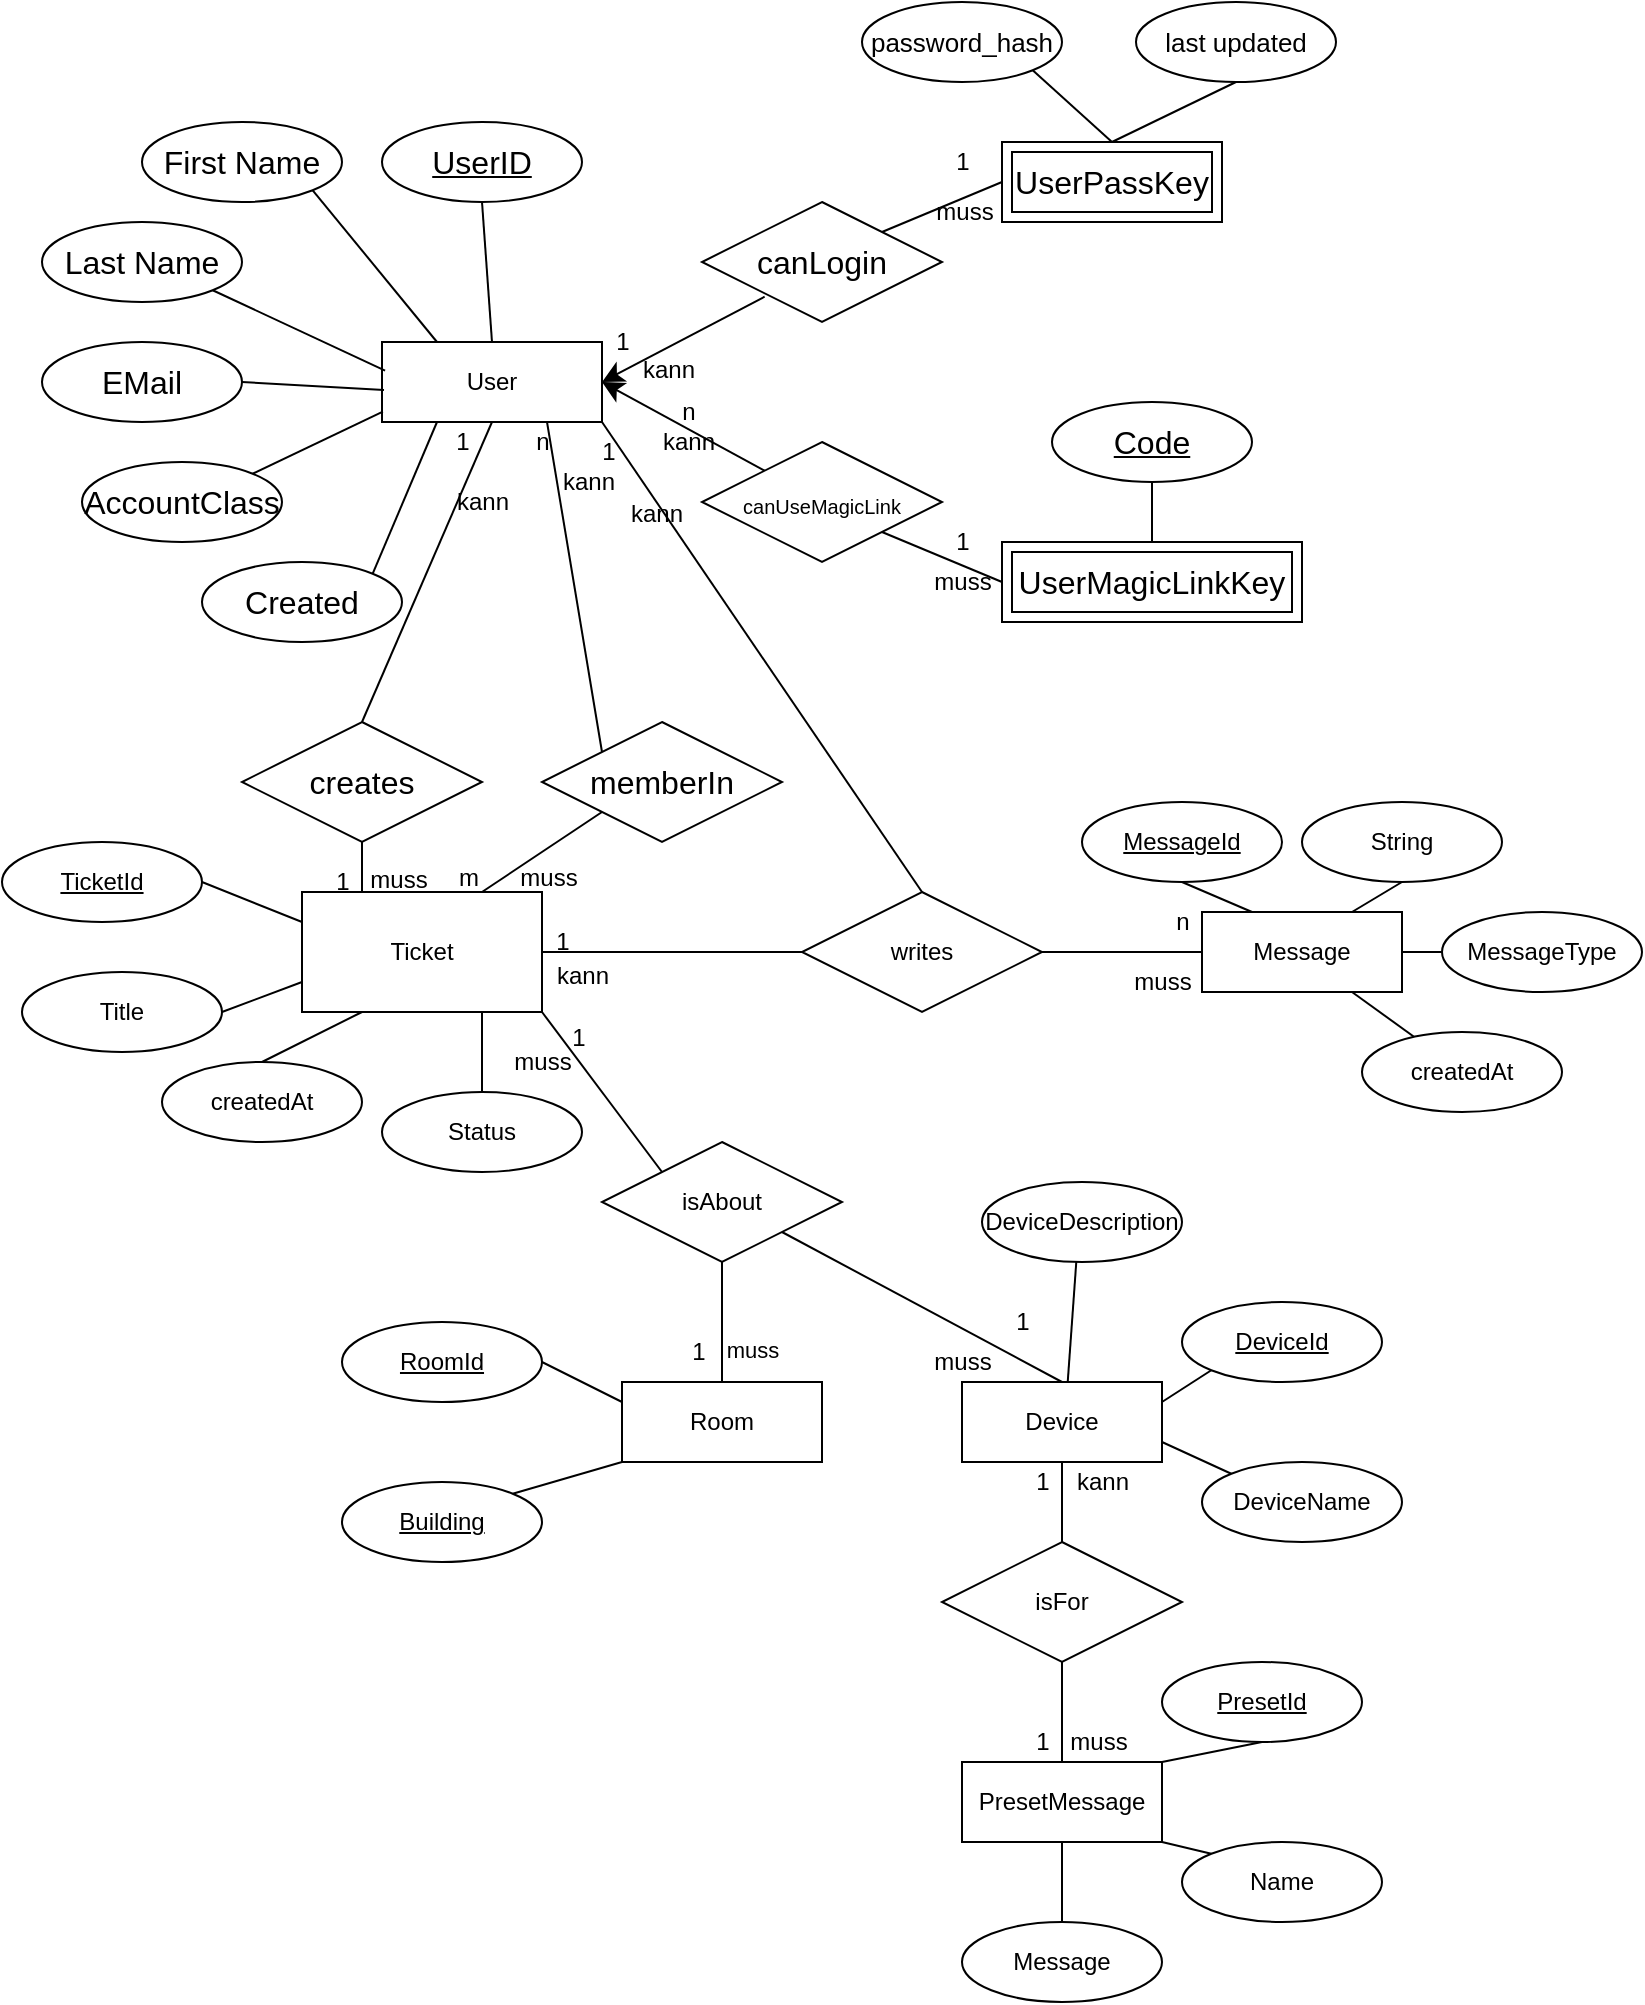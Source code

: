 <mxfile version="20.5.3" type="embed"><diagram name="Seite-1" id="DrD-UzKnuhGf0NxtWh-D"><mxGraphModel dx="600" dy="678" grid="1" gridSize="10" guides="1" tooltips="1" connect="1" arrows="1" fold="1" page="1" pageScale="1" pageWidth="827" pageHeight="1169" math="0" shadow="0"><root><mxCell id="0"/><mxCell id="1" parent="0"/><mxCell id="13" style="edgeStyle=none;rounded=0;orthogonalLoop=1;jettySize=auto;html=1;exitX=0.5;exitY=1;exitDx=0;exitDy=0;entryX=0.5;entryY=0;entryDx=0;entryDy=0;endArrow=none;endFill=0;" parent="1" source="XscAAmb412mFf9nTwe-L-1" target="11" edge="1"><mxGeometry relative="1" as="geometry"/></mxCell><mxCell id="16" style="edgeStyle=none;rounded=0;orthogonalLoop=1;jettySize=auto;html=1;exitX=0.75;exitY=1;exitDx=0;exitDy=0;entryX=0;entryY=0;entryDx=0;entryDy=0;endArrow=none;endFill=0;" parent="1" source="XscAAmb412mFf9nTwe-L-1" target="12" edge="1"><mxGeometry relative="1" as="geometry"/></mxCell><mxCell id="19" style="edgeStyle=none;rounded=0;orthogonalLoop=1;jettySize=auto;html=1;exitX=1;exitY=1;exitDx=0;exitDy=0;entryX=0.5;entryY=0;entryDx=0;entryDy=0;endArrow=none;endFill=0;" parent="1" source="XscAAmb412mFf9nTwe-L-1" target="17" edge="1"><mxGeometry relative="1" as="geometry"/></mxCell><mxCell id="XscAAmb412mFf9nTwe-L-1" value="User" style="rounded=0;whiteSpace=wrap;html=1;" parent="1" vertex="1"><mxGeometry x="190" y="280" width="110" height="40" as="geometry"/></mxCell><mxCell id="XscAAmb412mFf9nTwe-L-8" style="edgeStyle=none;curved=1;rounded=0;orthogonalLoop=1;jettySize=auto;html=1;exitX=0.5;exitY=1;exitDx=0;exitDy=0;entryX=0.5;entryY=0;entryDx=0;entryDy=0;fontSize=12;startSize=8;endSize=8;endArrow=none;endFill=0;" parent="1" source="XscAAmb412mFf9nTwe-L-2" target="XscAAmb412mFf9nTwe-L-1" edge="1"><mxGeometry relative="1" as="geometry"/></mxCell><mxCell id="XscAAmb412mFf9nTwe-L-2" value="UserID" style="ellipse;whiteSpace=wrap;html=1;align=center;fontStyle=4;fontSize=16;" parent="1" vertex="1"><mxGeometry x="190" y="170" width="100" height="40" as="geometry"/></mxCell><mxCell id="XscAAmb412mFf9nTwe-L-9" style="edgeStyle=none;curved=1;rounded=0;orthogonalLoop=1;jettySize=auto;html=1;exitX=1;exitY=1;exitDx=0;exitDy=0;entryX=0.25;entryY=0;entryDx=0;entryDy=0;fontSize=12;startSize=8;endSize=8;endArrow=none;endFill=0;" parent="1" source="XscAAmb412mFf9nTwe-L-3" target="XscAAmb412mFf9nTwe-L-1" edge="1"><mxGeometry relative="1" as="geometry"/></mxCell><mxCell id="XscAAmb412mFf9nTwe-L-3" value="First Name" style="ellipse;whiteSpace=wrap;html=1;align=center;fontSize=16;" parent="1" vertex="1"><mxGeometry x="70" y="170" width="100" height="40" as="geometry"/></mxCell><mxCell id="XscAAmb412mFf9nTwe-L-10" style="edgeStyle=none;curved=1;rounded=0;orthogonalLoop=1;jettySize=auto;html=1;exitX=1;exitY=1;exitDx=0;exitDy=0;entryX=0.014;entryY=0.357;entryDx=0;entryDy=0;entryPerimeter=0;fontSize=12;startSize=8;endSize=8;endArrow=none;endFill=0;" parent="1" source="XscAAmb412mFf9nTwe-L-4" target="XscAAmb412mFf9nTwe-L-1" edge="1"><mxGeometry relative="1" as="geometry"/></mxCell><mxCell id="XscAAmb412mFf9nTwe-L-4" value="Last Name" style="ellipse;whiteSpace=wrap;html=1;align=center;fontSize=16;" parent="1" vertex="1"><mxGeometry x="20" y="220" width="100" height="40" as="geometry"/></mxCell><mxCell id="XscAAmb412mFf9nTwe-L-11" style="edgeStyle=none;curved=1;rounded=0;orthogonalLoop=1;jettySize=auto;html=1;exitX=1;exitY=0.5;exitDx=0;exitDy=0;entryX=0.009;entryY=0.6;entryDx=0;entryDy=0;entryPerimeter=0;fontSize=12;startSize=8;endSize=8;endArrow=none;endFill=0;" parent="1" source="XscAAmb412mFf9nTwe-L-5" target="XscAAmb412mFf9nTwe-L-1" edge="1"><mxGeometry relative="1" as="geometry"/></mxCell><mxCell id="XscAAmb412mFf9nTwe-L-5" value="EMail" style="ellipse;whiteSpace=wrap;html=1;align=center;fontSize=16;" parent="1" vertex="1"><mxGeometry x="20" y="280" width="100" height="40" as="geometry"/></mxCell><mxCell id="XscAAmb412mFf9nTwe-L-12" style="edgeStyle=none;curved=1;rounded=0;orthogonalLoop=1;jettySize=auto;html=1;exitX=1;exitY=0;exitDx=0;exitDy=0;entryX=0.004;entryY=0.871;entryDx=0;entryDy=0;entryPerimeter=0;fontSize=12;startSize=8;endSize=8;endArrow=none;endFill=0;" parent="1" source="XscAAmb412mFf9nTwe-L-6" target="XscAAmb412mFf9nTwe-L-1" edge="1"><mxGeometry relative="1" as="geometry"/></mxCell><mxCell id="XscAAmb412mFf9nTwe-L-6" value="AccountClass" style="ellipse;whiteSpace=wrap;html=1;align=center;fontSize=16;" parent="1" vertex="1"><mxGeometry x="40" y="340" width="100" height="40" as="geometry"/></mxCell><mxCell id="XscAAmb412mFf9nTwe-L-13" style="edgeStyle=none;curved=1;rounded=0;orthogonalLoop=1;jettySize=auto;html=1;exitX=1;exitY=0;exitDx=0;exitDy=0;entryX=0.25;entryY=1;entryDx=0;entryDy=0;fontSize=12;startSize=8;endSize=8;endArrow=none;endFill=0;" parent="1" source="XscAAmb412mFf9nTwe-L-7" target="XscAAmb412mFf9nTwe-L-1" edge="1"><mxGeometry relative="1" as="geometry"/></mxCell><mxCell id="XscAAmb412mFf9nTwe-L-7" value="Created" style="ellipse;whiteSpace=wrap;html=1;align=center;fontSize=16;" parent="1" vertex="1"><mxGeometry x="100" y="390" width="100" height="40" as="geometry"/></mxCell><mxCell id="XscAAmb412mFf9nTwe-L-28" style="edgeStyle=none;curved=1;rounded=0;orthogonalLoop=1;jettySize=auto;html=1;exitX=0.5;exitY=0;exitDx=0;exitDy=0;entryX=1;entryY=1;entryDx=0;entryDy=0;fontSize=12;startSize=8;endSize=8;endArrow=none;endFill=0;" parent="1" source="XscAAmb412mFf9nTwe-L-15" target="XscAAmb412mFf9nTwe-L-26" edge="1"><mxGeometry relative="1" as="geometry"/></mxCell><mxCell id="XscAAmb412mFf9nTwe-L-15" value="UserPassKey" style="shape=ext;margin=3;double=1;whiteSpace=wrap;html=1;align=center;fontSize=16;" parent="1" vertex="1"><mxGeometry x="500" y="180" width="110" height="40" as="geometry"/></mxCell><mxCell id="XscAAmb412mFf9nTwe-L-18" style="edgeStyle=none;curved=1;rounded=0;orthogonalLoop=1;jettySize=auto;html=1;exitX=1;exitY=0;exitDx=0;exitDy=0;entryX=0;entryY=0.5;entryDx=0;entryDy=0;fontSize=12;startSize=8;endSize=8;endArrow=none;endFill=0;" parent="1" source="XscAAmb412mFf9nTwe-L-17" target="XscAAmb412mFf9nTwe-L-15" edge="1"><mxGeometry relative="1" as="geometry"/></mxCell><mxCell id="XscAAmb412mFf9nTwe-L-19" style="edgeStyle=none;curved=1;rounded=0;orthogonalLoop=1;jettySize=auto;html=1;exitX=0.261;exitY=0.789;exitDx=0;exitDy=0;entryX=1;entryY=0.5;entryDx=0;entryDy=0;fontSize=12;startSize=8;endSize=8;exitPerimeter=0;" parent="1" source="XscAAmb412mFf9nTwe-L-17" target="XscAAmb412mFf9nTwe-L-1" edge="1"><mxGeometry relative="1" as="geometry"/></mxCell><mxCell id="XscAAmb412mFf9nTwe-L-17" value="canLogin" style="shape=rhombus;perimeter=rhombusPerimeter;whiteSpace=wrap;html=1;align=center;fontSize=16;" parent="1" vertex="1"><mxGeometry x="350" y="210" width="120" height="60" as="geometry"/></mxCell><mxCell id="XscAAmb412mFf9nTwe-L-22" value="UserMagicLinkKey" style="shape=ext;margin=3;double=1;whiteSpace=wrap;html=1;align=center;fontSize=16;" parent="1" vertex="1"><mxGeometry x="500" y="380" width="150" height="40" as="geometry"/></mxCell><mxCell id="XscAAmb412mFf9nTwe-L-23" style="edgeStyle=none;curved=1;rounded=0;orthogonalLoop=1;jettySize=auto;html=1;exitX=1;exitY=1;exitDx=0;exitDy=0;entryX=0;entryY=0.5;entryDx=0;entryDy=0;fontSize=12;startSize=8;endSize=8;endArrow=none;endFill=0;" parent="1" source="XscAAmb412mFf9nTwe-L-25" target="XscAAmb412mFf9nTwe-L-22" edge="1"><mxGeometry relative="1" as="geometry"/></mxCell><mxCell id="XscAAmb412mFf9nTwe-L-24" style="edgeStyle=none;curved=1;rounded=0;orthogonalLoop=1;jettySize=auto;html=1;entryX=1;entryY=0.5;entryDx=0;entryDy=0;fontSize=12;startSize=8;endSize=8;" parent="1" source="XscAAmb412mFf9nTwe-L-25" target="XscAAmb412mFf9nTwe-L-1" edge="1"><mxGeometry relative="1" as="geometry"><mxPoint x="310" y="440" as="targetPoint"/></mxGeometry></mxCell><mxCell id="XscAAmb412mFf9nTwe-L-25" value="&lt;font style=&quot;font-size: 10px;&quot;&gt;canUseMagicLink&lt;/font&gt;" style="shape=rhombus;perimeter=rhombusPerimeter;whiteSpace=wrap;html=1;align=center;fontSize=16;" parent="1" vertex="1"><mxGeometry x="350" y="330" width="120" height="60" as="geometry"/></mxCell><mxCell id="XscAAmb412mFf9nTwe-L-26" value="password_hash" style="ellipse;whiteSpace=wrap;html=1;align=center;fontSize=13;" parent="1" vertex="1"><mxGeometry x="430" y="110" width="100" height="40" as="geometry"/></mxCell><mxCell id="XscAAmb412mFf9nTwe-L-29" style="edgeStyle=none;curved=1;rounded=0;orthogonalLoop=1;jettySize=auto;html=1;exitX=0.5;exitY=1;exitDx=0;exitDy=0;entryX=0.5;entryY=0;entryDx=0;entryDy=0;fontSize=12;startSize=8;endSize=8;endArrow=none;endFill=0;" parent="1" source="XscAAmb412mFf9nTwe-L-27" target="XscAAmb412mFf9nTwe-L-15" edge="1"><mxGeometry relative="1" as="geometry"/></mxCell><mxCell id="XscAAmb412mFf9nTwe-L-27" value="last updated" style="ellipse;whiteSpace=wrap;html=1;align=center;fontSize=13;" parent="1" vertex="1"><mxGeometry x="567" y="110" width="100" height="40" as="geometry"/></mxCell><mxCell id="XscAAmb412mFf9nTwe-L-32" style="edgeStyle=none;curved=1;rounded=0;orthogonalLoop=1;jettySize=auto;html=1;exitX=0.5;exitY=1;exitDx=0;exitDy=0;fontSize=12;startSize=8;endSize=8;endArrow=none;endFill=0;" parent="1" source="XscAAmb412mFf9nTwe-L-31" target="XscAAmb412mFf9nTwe-L-22" edge="1"><mxGeometry relative="1" as="geometry"/></mxCell><mxCell id="XscAAmb412mFf9nTwe-L-31" value="Code" style="ellipse;whiteSpace=wrap;html=1;align=center;fontStyle=4;fontSize=16;" parent="1" vertex="1"><mxGeometry x="525" y="310" width="100" height="40" as="geometry"/></mxCell><mxCell id="18" style="edgeStyle=none;rounded=0;orthogonalLoop=1;jettySize=auto;html=1;exitX=1;exitY=0.5;exitDx=0;exitDy=0;entryX=0;entryY=0.5;entryDx=0;entryDy=0;endArrow=none;endFill=0;" parent="1" source="2" target="17" edge="1"><mxGeometry relative="1" as="geometry"/></mxCell><mxCell id="30" style="edgeStyle=none;rounded=0;orthogonalLoop=1;jettySize=auto;html=1;exitX=1;exitY=1;exitDx=0;exitDy=0;entryX=0;entryY=0;entryDx=0;entryDy=0;endArrow=none;endFill=0;" parent="1" source="2" target="29" edge="1"><mxGeometry relative="1" as="geometry"/></mxCell><mxCell id="2" value="Ticket" style="rounded=0;whiteSpace=wrap;html=1;" parent="1" vertex="1"><mxGeometry x="150" y="555" width="120" height="60" as="geometry"/></mxCell><mxCell id="7" style="rounded=0;orthogonalLoop=1;jettySize=auto;html=1;exitX=1;exitY=0.5;exitDx=0;exitDy=0;entryX=0;entryY=0.25;entryDx=0;entryDy=0;endArrow=none;endFill=0;" parent="1" source="3" target="2" edge="1"><mxGeometry relative="1" as="geometry"/></mxCell><mxCell id="3" value="TicketId" style="ellipse;whiteSpace=wrap;html=1;align=center;fontStyle=4;" parent="1" vertex="1"><mxGeometry y="530" width="100" height="40" as="geometry"/></mxCell><mxCell id="8" style="edgeStyle=none;rounded=0;orthogonalLoop=1;jettySize=auto;html=1;exitX=1;exitY=0.5;exitDx=0;exitDy=0;entryX=0;entryY=0.75;entryDx=0;entryDy=0;endArrow=none;endFill=0;" parent="1" source="4" target="2" edge="1"><mxGeometry relative="1" as="geometry"/></mxCell><mxCell id="4" value="Title" style="ellipse;whiteSpace=wrap;html=1;align=center;" parent="1" vertex="1"><mxGeometry x="10" y="595" width="100" height="40" as="geometry"/></mxCell><mxCell id="9" style="edgeStyle=none;rounded=0;orthogonalLoop=1;jettySize=auto;html=1;exitX=0.5;exitY=0;exitDx=0;exitDy=0;entryX=0.25;entryY=1;entryDx=0;entryDy=0;endArrow=none;endFill=0;" parent="1" source="5" target="2" edge="1"><mxGeometry relative="1" as="geometry"/></mxCell><mxCell id="5" value="createdAt" style="ellipse;whiteSpace=wrap;html=1;align=center;" parent="1" vertex="1"><mxGeometry x="80" y="640" width="100" height="40" as="geometry"/></mxCell><mxCell id="10" style="edgeStyle=none;rounded=0;orthogonalLoop=1;jettySize=auto;html=1;exitX=0.5;exitY=0;exitDx=0;exitDy=0;entryX=0.75;entryY=1;entryDx=0;entryDy=0;endArrow=none;endFill=0;" parent="1" source="6" target="2" edge="1"><mxGeometry relative="1" as="geometry"/></mxCell><mxCell id="6" value="Status" style="ellipse;whiteSpace=wrap;html=1;align=center;" parent="1" vertex="1"><mxGeometry x="190" y="655" width="100" height="40" as="geometry"/></mxCell><mxCell id="14" style="edgeStyle=none;rounded=0;orthogonalLoop=1;jettySize=auto;html=1;exitX=0.5;exitY=1;exitDx=0;exitDy=0;entryX=0.25;entryY=0;entryDx=0;entryDy=0;endArrow=none;endFill=0;" parent="1" source="11" target="2" edge="1"><mxGeometry relative="1" as="geometry"/></mxCell><mxCell id="11" value="creates" style="shape=rhombus;perimeter=rhombusPerimeter;whiteSpace=wrap;html=1;align=center;fontSize=16;" parent="1" vertex="1"><mxGeometry x="120" y="470" width="120" height="60" as="geometry"/></mxCell><mxCell id="15" style="edgeStyle=none;rounded=0;orthogonalLoop=1;jettySize=auto;html=1;exitX=0;exitY=1;exitDx=0;exitDy=0;entryX=0.75;entryY=0;entryDx=0;entryDy=0;endArrow=none;endFill=0;" parent="1" source="12" target="2" edge="1"><mxGeometry relative="1" as="geometry"/></mxCell><mxCell id="12" value="memberIn" style="shape=rhombus;perimeter=rhombusPerimeter;whiteSpace=wrap;html=1;align=center;fontSize=16;" parent="1" vertex="1"><mxGeometry x="270" y="470" width="120" height="60" as="geometry"/></mxCell><mxCell id="21" style="edgeStyle=none;rounded=0;orthogonalLoop=1;jettySize=auto;html=1;exitX=1;exitY=0.5;exitDx=0;exitDy=0;entryX=0;entryY=0.5;entryDx=0;entryDy=0;endArrow=none;endFill=0;" parent="1" source="17" target="20" edge="1"><mxGeometry relative="1" as="geometry"/></mxCell><mxCell id="17" value="writes" style="shape=rhombus;perimeter=rhombusPerimeter;whiteSpace=wrap;html=1;align=center;" parent="1" vertex="1"><mxGeometry x="400" y="555" width="120" height="60" as="geometry"/></mxCell><mxCell id="27" style="edgeStyle=none;rounded=0;orthogonalLoop=1;jettySize=auto;html=1;exitX=0.75;exitY=0;exitDx=0;exitDy=0;entryX=0.5;entryY=1;entryDx=0;entryDy=0;endArrow=none;endFill=0;" parent="1" source="20" target="25" edge="1"><mxGeometry relative="1" as="geometry"/></mxCell><mxCell id="28" style="edgeStyle=none;rounded=0;orthogonalLoop=1;jettySize=auto;html=1;exitX=1;exitY=0.5;exitDx=0;exitDy=0;entryX=0;entryY=0.5;entryDx=0;entryDy=0;endArrow=none;endFill=0;" parent="1" source="20" target="26" edge="1"><mxGeometry relative="1" as="geometry"/></mxCell><mxCell id="95" style="rounded=0;orthogonalLoop=1;jettySize=auto;html=1;exitX=0.75;exitY=1;exitDx=0;exitDy=0;entryX=0.31;entryY=0.15;entryDx=0;entryDy=0;entryPerimeter=0;endArrow=none;endFill=0;" edge="1" parent="1" source="20" target="94"><mxGeometry relative="1" as="geometry"/></mxCell><mxCell id="20" value="Message" style="whiteSpace=wrap;html=1;align=center;" parent="1" vertex="1"><mxGeometry x="600" y="565" width="100" height="40" as="geometry"/></mxCell><mxCell id="23" style="edgeStyle=none;rounded=0;orthogonalLoop=1;jettySize=auto;html=1;exitX=0.5;exitY=1;exitDx=0;exitDy=0;entryX=0.25;entryY=0;entryDx=0;entryDy=0;endArrow=none;endFill=0;" parent="1" source="22" target="20" edge="1"><mxGeometry relative="1" as="geometry"/></mxCell><mxCell id="22" value="MessageId" style="ellipse;whiteSpace=wrap;html=1;align=center;fontStyle=4" parent="1" vertex="1"><mxGeometry x="540" y="510" width="100" height="40" as="geometry"/></mxCell><mxCell id="25" value="String" style="ellipse;whiteSpace=wrap;html=1;align=center;" parent="1" vertex="1"><mxGeometry x="650" y="510" width="100" height="40" as="geometry"/></mxCell><mxCell id="26" value="MessageType" style="ellipse;whiteSpace=wrap;html=1;align=center;" parent="1" vertex="1"><mxGeometry x="720" y="565" width="100" height="40" as="geometry"/></mxCell><mxCell id="39" style="edgeStyle=none;rounded=0;orthogonalLoop=1;jettySize=auto;html=1;exitX=0.5;exitY=1;exitDx=0;exitDy=0;entryX=0.5;entryY=0;entryDx=0;entryDy=0;endArrow=none;endFill=0;" parent="1" source="29" target="32" edge="1"><mxGeometry relative="1" as="geometry"/></mxCell><mxCell id="85" value="muss" style="edgeLabel;html=1;align=center;verticalAlign=middle;resizable=0;points=[];" parent="39" vertex="1" connectable="0"><mxGeometry x="0.446" y="5" relative="1" as="geometry"><mxPoint x="10" as="offset"/></mxGeometry></mxCell><mxCell id="41" style="edgeStyle=none;rounded=0;orthogonalLoop=1;jettySize=auto;html=1;exitX=1;exitY=1;exitDx=0;exitDy=0;entryX=0.5;entryY=0;entryDx=0;entryDy=0;endArrow=none;endFill=0;" parent="1" source="29" target="40" edge="1"><mxGeometry relative="1" as="geometry"/></mxCell><mxCell id="29" value="isAbout" style="shape=rhombus;perimeter=rhombusPerimeter;whiteSpace=wrap;html=1;align=center;" parent="1" vertex="1"><mxGeometry x="300" y="680" width="120" height="60" as="geometry"/></mxCell><mxCell id="37" style="edgeStyle=none;rounded=0;orthogonalLoop=1;jettySize=auto;html=1;exitX=0;exitY=1;exitDx=0;exitDy=0;entryX=1;entryY=0;entryDx=0;entryDy=0;endArrow=none;endFill=0;" parent="1" source="32" target="36" edge="1"><mxGeometry relative="1" as="geometry"/></mxCell><mxCell id="38" style="edgeStyle=none;rounded=0;orthogonalLoop=1;jettySize=auto;html=1;exitX=0;exitY=0.25;exitDx=0;exitDy=0;entryX=1;entryY=0.5;entryDx=0;entryDy=0;endArrow=none;endFill=0;" parent="1" source="32" target="34" edge="1"><mxGeometry relative="1" as="geometry"/></mxCell><mxCell id="32" value="Room" style="whiteSpace=wrap;html=1;align=center;" parent="1" vertex="1"><mxGeometry x="310" y="800" width="100" height="40" as="geometry"/></mxCell><mxCell id="34" value="RoomId" style="ellipse;whiteSpace=wrap;html=1;align=center;fontStyle=4;" parent="1" vertex="1"><mxGeometry x="170" y="770" width="100" height="40" as="geometry"/></mxCell><mxCell id="36" value="Building" style="ellipse;whiteSpace=wrap;html=1;align=center;fontStyle=4;" parent="1" vertex="1"><mxGeometry x="170" y="850" width="100" height="40" as="geometry"/></mxCell><mxCell id="45" style="edgeStyle=none;rounded=0;orthogonalLoop=1;jettySize=auto;html=1;exitX=0.5;exitY=1;exitDx=0;exitDy=0;entryX=0.5;entryY=0;entryDx=0;entryDy=0;endArrow=none;endFill=0;" parent="1" source="40" target="44" edge="1"><mxGeometry relative="1" as="geometry"/></mxCell><mxCell id="46" style="edgeStyle=none;rounded=0;orthogonalLoop=1;jettySize=auto;html=1;exitX=1;exitY=0.75;exitDx=0;exitDy=0;entryX=0;entryY=0;entryDx=0;entryDy=0;endArrow=none;endFill=0;" parent="1" source="40" target="43" edge="1"><mxGeometry relative="1" as="geometry"/></mxCell><mxCell id="47" style="edgeStyle=none;rounded=0;orthogonalLoop=1;jettySize=auto;html=1;exitX=1;exitY=0.25;exitDx=0;exitDy=0;entryX=0;entryY=1;entryDx=0;entryDy=0;endArrow=none;endFill=0;" parent="1" source="40" target="42" edge="1"><mxGeometry relative="1" as="geometry"/></mxCell><mxCell id="52" style="edgeStyle=none;rounded=0;orthogonalLoop=1;jettySize=auto;html=1;exitX=0.5;exitY=1;exitDx=0;exitDy=0;entryX=0.5;entryY=0;entryDx=0;entryDy=0;endArrow=none;endFill=0;" parent="1" source="40" target="50" edge="1"><mxGeometry relative="1" as="geometry"/></mxCell><mxCell id="40" value="Device" style="whiteSpace=wrap;html=1;align=center;" parent="1" vertex="1"><mxGeometry x="480" y="800" width="100" height="40" as="geometry"/></mxCell><mxCell id="42" value="DeviceId" style="ellipse;whiteSpace=wrap;html=1;align=center;fontStyle=4;" parent="1" vertex="1"><mxGeometry x="590" y="760" width="100" height="40" as="geometry"/></mxCell><mxCell id="43" value="DeviceName" style="ellipse;whiteSpace=wrap;html=1;align=center;" parent="1" vertex="1"><mxGeometry x="600" y="840" width="100" height="40" as="geometry"/></mxCell><mxCell id="44" value="DeviceDescription" style="ellipse;whiteSpace=wrap;html=1;align=center;" parent="1" vertex="1"><mxGeometry x="490" y="700" width="100" height="40" as="geometry"/></mxCell><mxCell id="54" style="edgeStyle=none;rounded=0;orthogonalLoop=1;jettySize=auto;html=1;exitX=1;exitY=0;exitDx=0;exitDy=0;entryX=0.5;entryY=1;entryDx=0;entryDy=0;endArrow=none;endFill=0;" parent="1" source="49" target="53" edge="1"><mxGeometry relative="1" as="geometry"/></mxCell><mxCell id="56" style="edgeStyle=none;rounded=0;orthogonalLoop=1;jettySize=auto;html=1;exitX=1;exitY=1;exitDx=0;exitDy=0;entryX=0;entryY=0;entryDx=0;entryDy=0;endArrow=none;endFill=0;" parent="1" source="49" target="55" edge="1"><mxGeometry relative="1" as="geometry"/></mxCell><mxCell id="58" style="edgeStyle=none;rounded=0;orthogonalLoop=1;jettySize=auto;html=1;exitX=0.5;exitY=1;exitDx=0;exitDy=0;entryX=0.5;entryY=0;entryDx=0;entryDy=0;endArrow=none;endFill=0;" parent="1" source="49" target="57" edge="1"><mxGeometry relative="1" as="geometry"/></mxCell><mxCell id="49" value="PresetMessage" style="whiteSpace=wrap;html=1;align=center;" parent="1" vertex="1"><mxGeometry x="480" y="990" width="100" height="40" as="geometry"/></mxCell><mxCell id="51" style="edgeStyle=none;rounded=0;orthogonalLoop=1;jettySize=auto;html=1;exitX=0.5;exitY=1;exitDx=0;exitDy=0;entryX=0.5;entryY=0;entryDx=0;entryDy=0;endArrow=none;endFill=0;" parent="1" source="50" target="49" edge="1"><mxGeometry relative="1" as="geometry"/></mxCell><mxCell id="50" value="isFor" style="shape=rhombus;perimeter=rhombusPerimeter;whiteSpace=wrap;html=1;align=center;" parent="1" vertex="1"><mxGeometry x="470" y="880" width="120" height="60" as="geometry"/></mxCell><mxCell id="53" value="PresetId" style="ellipse;whiteSpace=wrap;html=1;align=center;fontStyle=4;" parent="1" vertex="1"><mxGeometry x="580" y="940" width="100" height="40" as="geometry"/></mxCell><mxCell id="55" value="Name" style="ellipse;whiteSpace=wrap;html=1;align=center;" parent="1" vertex="1"><mxGeometry x="590" y="1030" width="100" height="40" as="geometry"/></mxCell><mxCell id="57" value="Message" style="ellipse;whiteSpace=wrap;html=1;align=center;" parent="1" vertex="1"><mxGeometry x="480" y="1070" width="100" height="40" as="geometry"/></mxCell><mxCell id="60" value="1" style="text;html=1;align=center;verticalAlign=middle;resizable=0;points=[];autosize=1;strokeColor=none;fillColor=none;" parent="1" vertex="1"><mxGeometry x="295" y="265" width="30" height="30" as="geometry"/></mxCell><mxCell id="61" value="1" style="text;html=1;align=center;verticalAlign=middle;resizable=0;points=[];autosize=1;strokeColor=none;fillColor=none;" parent="1" vertex="1"><mxGeometry x="465" y="175" width="30" height="30" as="geometry"/></mxCell><mxCell id="62" value="kann" style="text;html=1;align=center;verticalAlign=middle;resizable=0;points=[];autosize=1;strokeColor=none;fillColor=none;" parent="1" vertex="1"><mxGeometry x="308" y="279" width="50" height="30" as="geometry"/></mxCell><mxCell id="63" value="muss" style="text;html=1;align=center;verticalAlign=middle;resizable=0;points=[];autosize=1;strokeColor=none;fillColor=none;" parent="1" vertex="1"><mxGeometry x="456" y="200" width="50" height="30" as="geometry"/></mxCell><mxCell id="64" value="n" style="text;html=1;align=center;verticalAlign=middle;resizable=0;points=[];autosize=1;strokeColor=none;fillColor=none;" parent="1" vertex="1"><mxGeometry x="328" y="300" width="30" height="30" as="geometry"/></mxCell><mxCell id="65" value="kann" style="text;html=1;align=center;verticalAlign=middle;resizable=0;points=[];autosize=1;strokeColor=none;fillColor=none;" parent="1" vertex="1"><mxGeometry x="318" y="315" width="50" height="30" as="geometry"/></mxCell><mxCell id="66" value="1" style="text;html=1;align=center;verticalAlign=middle;resizable=0;points=[];autosize=1;strokeColor=none;fillColor=none;" parent="1" vertex="1"><mxGeometry x="465" y="365" width="30" height="30" as="geometry"/></mxCell><mxCell id="67" value="muss" style="text;html=1;align=center;verticalAlign=middle;resizable=0;points=[];autosize=1;strokeColor=none;fillColor=none;" parent="1" vertex="1"><mxGeometry x="455" y="385" width="50" height="30" as="geometry"/></mxCell><mxCell id="68" value="1" style="text;html=1;align=center;verticalAlign=middle;resizable=0;points=[];autosize=1;strokeColor=none;fillColor=none;" parent="1" vertex="1"><mxGeometry x="215" y="315" width="30" height="30" as="geometry"/></mxCell><mxCell id="69" value="kann" style="text;html=1;align=center;verticalAlign=middle;resizable=0;points=[];autosize=1;strokeColor=none;fillColor=none;" parent="1" vertex="1"><mxGeometry x="215" y="345" width="50" height="30" as="geometry"/></mxCell><mxCell id="70" value="n" style="text;html=1;align=center;verticalAlign=middle;resizable=0;points=[];autosize=1;strokeColor=none;fillColor=none;" parent="1" vertex="1"><mxGeometry x="255" y="315" width="30" height="30" as="geometry"/></mxCell><mxCell id="71" value="kann" style="text;html=1;align=center;verticalAlign=middle;resizable=0;points=[];autosize=1;strokeColor=none;fillColor=none;" parent="1" vertex="1"><mxGeometry x="268" y="335" width="50" height="30" as="geometry"/></mxCell><mxCell id="72" value="1" style="text;html=1;align=center;verticalAlign=middle;resizable=0;points=[];autosize=1;strokeColor=none;fillColor=none;" parent="1" vertex="1"><mxGeometry x="288" y="320" width="30" height="30" as="geometry"/></mxCell><mxCell id="73" value="kann" style="text;html=1;align=center;verticalAlign=middle;resizable=0;points=[];autosize=1;strokeColor=none;fillColor=none;" parent="1" vertex="1"><mxGeometry x="302" y="351" width="50" height="30" as="geometry"/></mxCell><mxCell id="74" value="1" style="text;html=1;align=center;verticalAlign=middle;resizable=0;points=[];autosize=1;strokeColor=none;fillColor=none;" parent="1" vertex="1"><mxGeometry x="155" y="535" width="30" height="30" as="geometry"/></mxCell><mxCell id="75" value="muss" style="text;html=1;align=center;verticalAlign=middle;resizable=0;points=[];autosize=1;strokeColor=none;fillColor=none;" parent="1" vertex="1"><mxGeometry x="173" y="534" width="50" height="30" as="geometry"/></mxCell><mxCell id="76" value="m" style="text;html=1;align=center;verticalAlign=middle;resizable=0;points=[];autosize=1;strokeColor=none;fillColor=none;" parent="1" vertex="1"><mxGeometry x="218" y="533" width="30" height="30" as="geometry"/></mxCell><mxCell id="77" value="muss" style="text;html=1;align=center;verticalAlign=middle;resizable=0;points=[];autosize=1;strokeColor=none;fillColor=none;" parent="1" vertex="1"><mxGeometry x="248" y="533" width="50" height="30" as="geometry"/></mxCell><mxCell id="78" value="1" style="text;html=1;align=center;verticalAlign=middle;resizable=0;points=[];autosize=1;strokeColor=none;fillColor=none;" parent="1" vertex="1"><mxGeometry x="265" y="565" width="30" height="30" as="geometry"/></mxCell><mxCell id="79" value="n" style="text;html=1;align=center;verticalAlign=middle;resizable=0;points=[];autosize=1;strokeColor=none;fillColor=none;" parent="1" vertex="1"><mxGeometry x="575" y="555" width="30" height="30" as="geometry"/></mxCell><mxCell id="80" value="muss" style="text;html=1;align=center;verticalAlign=middle;resizable=0;points=[];autosize=1;strokeColor=none;fillColor=none;" parent="1" vertex="1"><mxGeometry x="555" y="585" width="50" height="30" as="geometry"/></mxCell><mxCell id="81" value="kann" style="text;html=1;align=center;verticalAlign=middle;resizable=0;points=[];autosize=1;strokeColor=none;fillColor=none;" parent="1" vertex="1"><mxGeometry x="265" y="582" width="50" height="30" as="geometry"/></mxCell><mxCell id="82" value="1" style="text;html=1;align=center;verticalAlign=middle;resizable=0;points=[];autosize=1;strokeColor=none;fillColor=none;" parent="1" vertex="1"><mxGeometry x="273" y="613" width="30" height="30" as="geometry"/></mxCell><mxCell id="83" value="muss" style="text;html=1;align=center;verticalAlign=middle;resizable=0;points=[];autosize=1;strokeColor=none;fillColor=none;" parent="1" vertex="1"><mxGeometry x="245" y="625" width="50" height="30" as="geometry"/></mxCell><mxCell id="86" value="" style="edgeStyle=none;rounded=0;orthogonalLoop=1;jettySize=auto;html=1;endArrow=none;endFill=0;" parent="1" source="84" target="32" edge="1"><mxGeometry relative="1" as="geometry"/></mxCell><mxCell id="84" value="1" style="text;html=1;align=center;verticalAlign=middle;resizable=0;points=[];autosize=1;strokeColor=none;fillColor=none;" parent="1" vertex="1"><mxGeometry x="333" y="770" width="30" height="30" as="geometry"/></mxCell><mxCell id="87" value="1" style="text;html=1;align=center;verticalAlign=middle;resizable=0;points=[];autosize=1;strokeColor=none;fillColor=none;" parent="1" vertex="1"><mxGeometry x="495" y="755" width="30" height="30" as="geometry"/></mxCell><mxCell id="88" value="muss" style="text;html=1;align=center;verticalAlign=middle;resizable=0;points=[];autosize=1;strokeColor=none;fillColor=none;" parent="1" vertex="1"><mxGeometry x="455" y="775" width="50" height="30" as="geometry"/></mxCell><mxCell id="89" value="1" style="text;html=1;align=center;verticalAlign=middle;resizable=0;points=[];autosize=1;strokeColor=none;fillColor=none;" parent="1" vertex="1"><mxGeometry x="505" y="835" width="30" height="30" as="geometry"/></mxCell><mxCell id="91" value="kann" style="text;html=1;align=center;verticalAlign=middle;resizable=0;points=[];autosize=1;strokeColor=none;fillColor=none;" parent="1" vertex="1"><mxGeometry x="525" y="835" width="50" height="30" as="geometry"/></mxCell><mxCell id="92" value="1" style="text;html=1;align=center;verticalAlign=middle;resizable=0;points=[];autosize=1;strokeColor=none;fillColor=none;" parent="1" vertex="1"><mxGeometry x="505" y="965" width="30" height="30" as="geometry"/></mxCell><mxCell id="93" value="muss" style="text;html=1;align=center;verticalAlign=middle;resizable=0;points=[];autosize=1;strokeColor=none;fillColor=none;" parent="1" vertex="1"><mxGeometry x="523" y="965" width="50" height="30" as="geometry"/></mxCell><mxCell id="94" value="createdAt" style="ellipse;whiteSpace=wrap;html=1;align=center;" vertex="1" parent="1"><mxGeometry x="680" y="625" width="100" height="40" as="geometry"/></mxCell></root></mxGraphModel></diagram></mxfile>